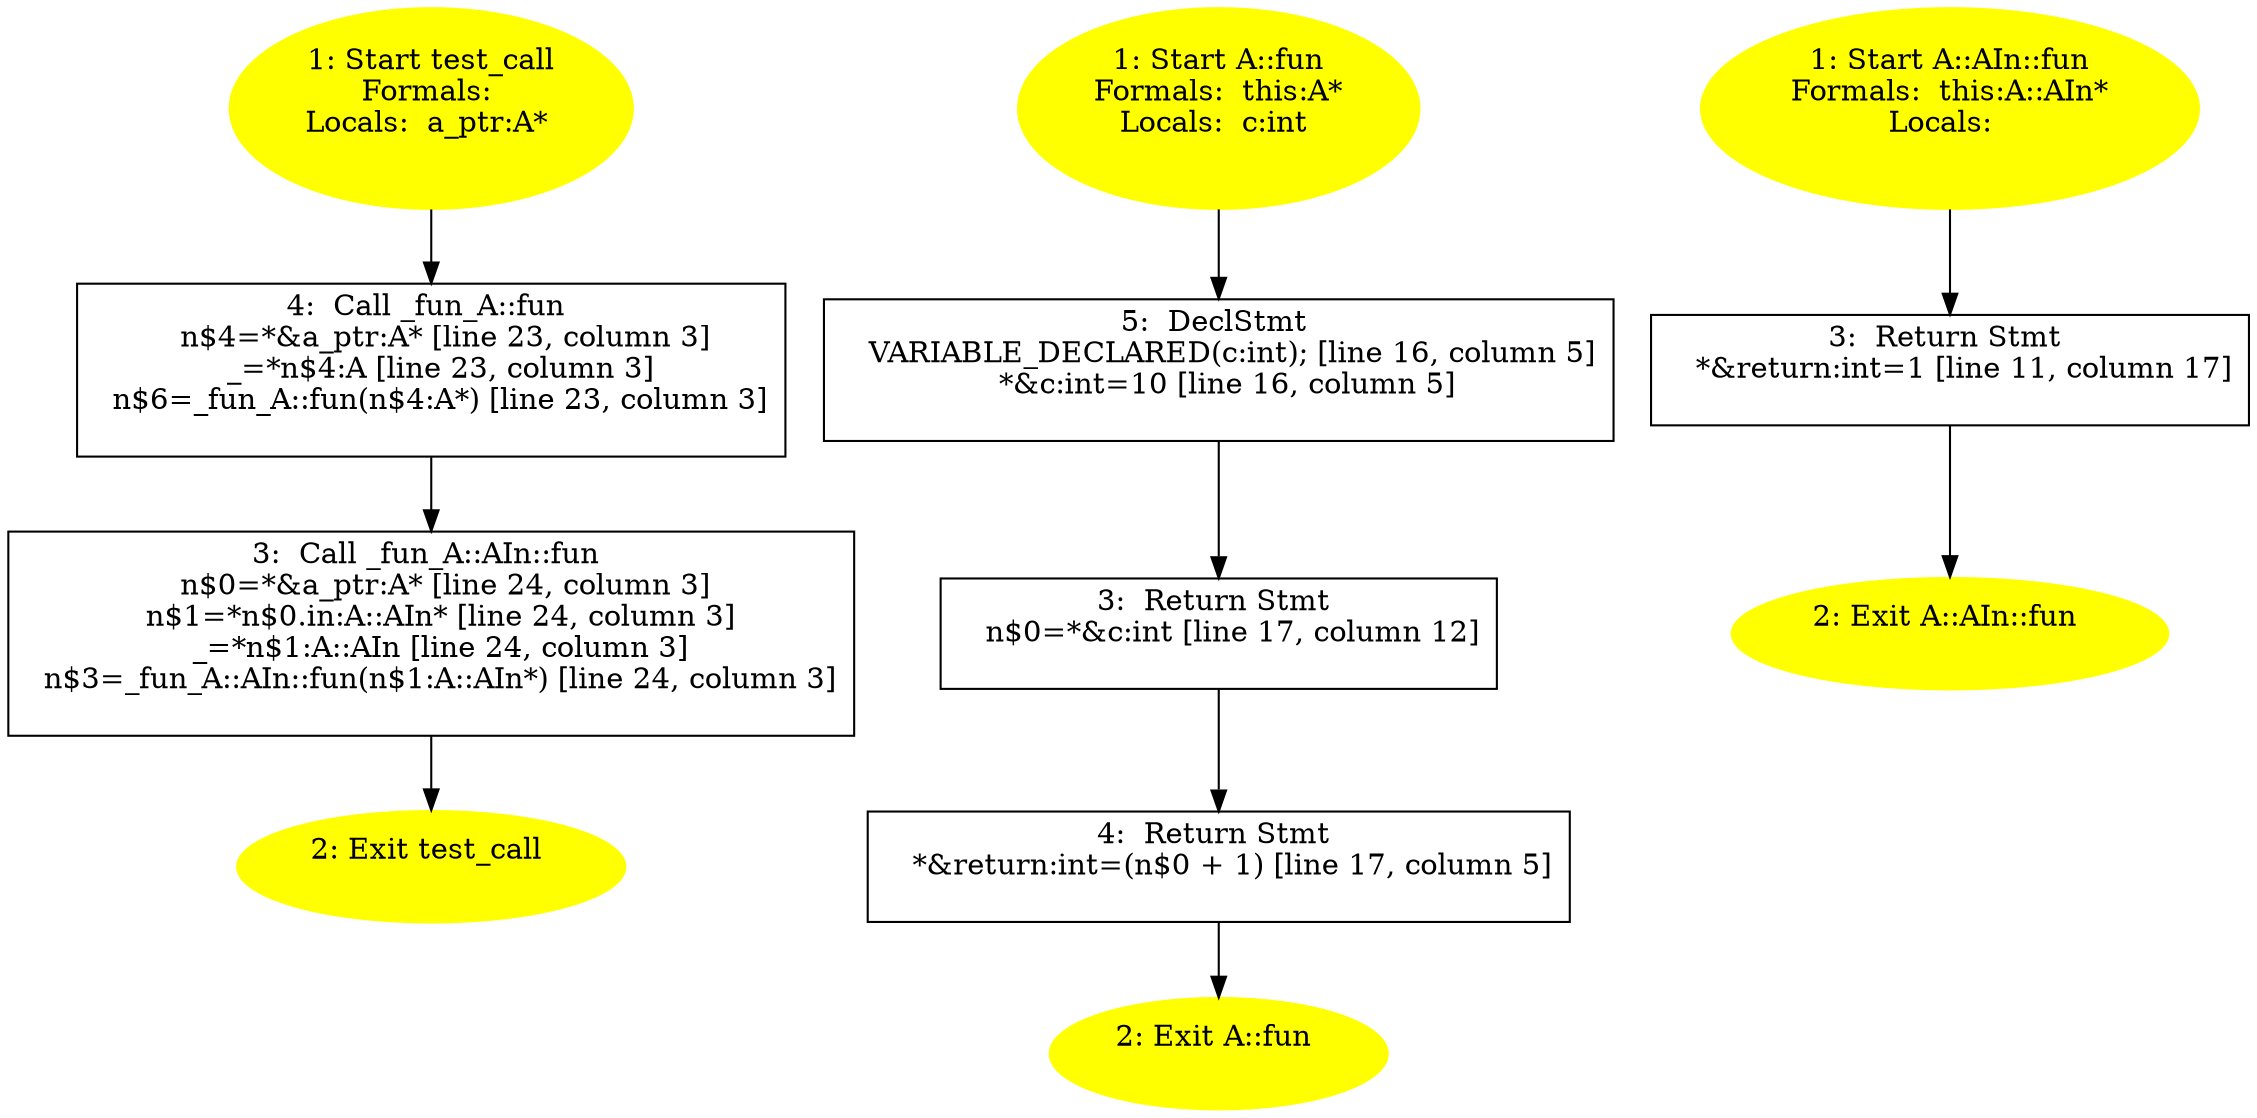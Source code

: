 /* @generated */
digraph cfg {
"test_call#15378839304774239070.15b3496769d2a65d_1" [label="1: Start test_call\nFormals: \nLocals:  a_ptr:A* \n  " color=yellow style=filled]
	

	 "test_call#15378839304774239070.15b3496769d2a65d_1" -> "test_call#15378839304774239070.15b3496769d2a65d_4" ;
"test_call#15378839304774239070.15b3496769d2a65d_2" [label="2: Exit test_call \n  " color=yellow style=filled]
	

"test_call#15378839304774239070.15b3496769d2a65d_3" [label="3:  Call _fun_A::AIn::fun \n   n$0=*&a_ptr:A* [line 24, column 3]\n  n$1=*n$0.in:A::AIn* [line 24, column 3]\n  _=*n$1:A::AIn [line 24, column 3]\n  n$3=_fun_A::AIn::fun(n$1:A::AIn*) [line 24, column 3]\n " shape="box"]
	

	 "test_call#15378839304774239070.15b3496769d2a65d_3" -> "test_call#15378839304774239070.15b3496769d2a65d_2" ;
"test_call#15378839304774239070.15b3496769d2a65d_4" [label="4:  Call _fun_A::fun \n   n$4=*&a_ptr:A* [line 23, column 3]\n  _=*n$4:A [line 23, column 3]\n  n$6=_fun_A::fun(n$4:A*) [line 23, column 3]\n " shape="box"]
	

	 "test_call#15378839304774239070.15b3496769d2a65d_4" -> "test_call#15378839304774239070.15b3496769d2a65d_3" ;
"fun#A#(6769533171018954461).6e614e38165b3860_1" [label="1: Start A::fun\nFormals:  this:A*\nLocals:  c:int \n  " color=yellow style=filled]
	

	 "fun#A#(6769533171018954461).6e614e38165b3860_1" -> "fun#A#(6769533171018954461).6e614e38165b3860_5" ;
"fun#A#(6769533171018954461).6e614e38165b3860_2" [label="2: Exit A::fun \n  " color=yellow style=filled]
	

"fun#A#(6769533171018954461).6e614e38165b3860_3" [label="3:  Return Stmt \n   n$0=*&c:int [line 17, column 12]\n " shape="box"]
	

	 "fun#A#(6769533171018954461).6e614e38165b3860_3" -> "fun#A#(6769533171018954461).6e614e38165b3860_4" ;
"fun#A#(6769533171018954461).6e614e38165b3860_4" [label="4:  Return Stmt \n   *&return:int=(n$0 + 1) [line 17, column 5]\n " shape="box"]
	

	 "fun#A#(6769533171018954461).6e614e38165b3860_4" -> "fun#A#(6769533171018954461).6e614e38165b3860_2" ;
"fun#A#(6769533171018954461).6e614e38165b3860_5" [label="5:  DeclStmt \n   VARIABLE_DECLARED(c:int); [line 16, column 5]\n  *&c:int=10 [line 16, column 5]\n " shape="box"]
	

	 "fun#A#(6769533171018954461).6e614e38165b3860_5" -> "fun#A#(6769533171018954461).6e614e38165b3860_3" ;
"fun#AIn#A#(17528145322324410262).de07a32bd66fbc8b_1" [label="1: Start A::AIn::fun\nFormals:  this:A::AIn*\nLocals:  \n  " color=yellow style=filled]
	

	 "fun#AIn#A#(17528145322324410262).de07a32bd66fbc8b_1" -> "fun#AIn#A#(17528145322324410262).de07a32bd66fbc8b_3" ;
"fun#AIn#A#(17528145322324410262).de07a32bd66fbc8b_2" [label="2: Exit A::AIn::fun \n  " color=yellow style=filled]
	

"fun#AIn#A#(17528145322324410262).de07a32bd66fbc8b_3" [label="3:  Return Stmt \n   *&return:int=1 [line 11, column 17]\n " shape="box"]
	

	 "fun#AIn#A#(17528145322324410262).de07a32bd66fbc8b_3" -> "fun#AIn#A#(17528145322324410262).de07a32bd66fbc8b_2" ;
}
